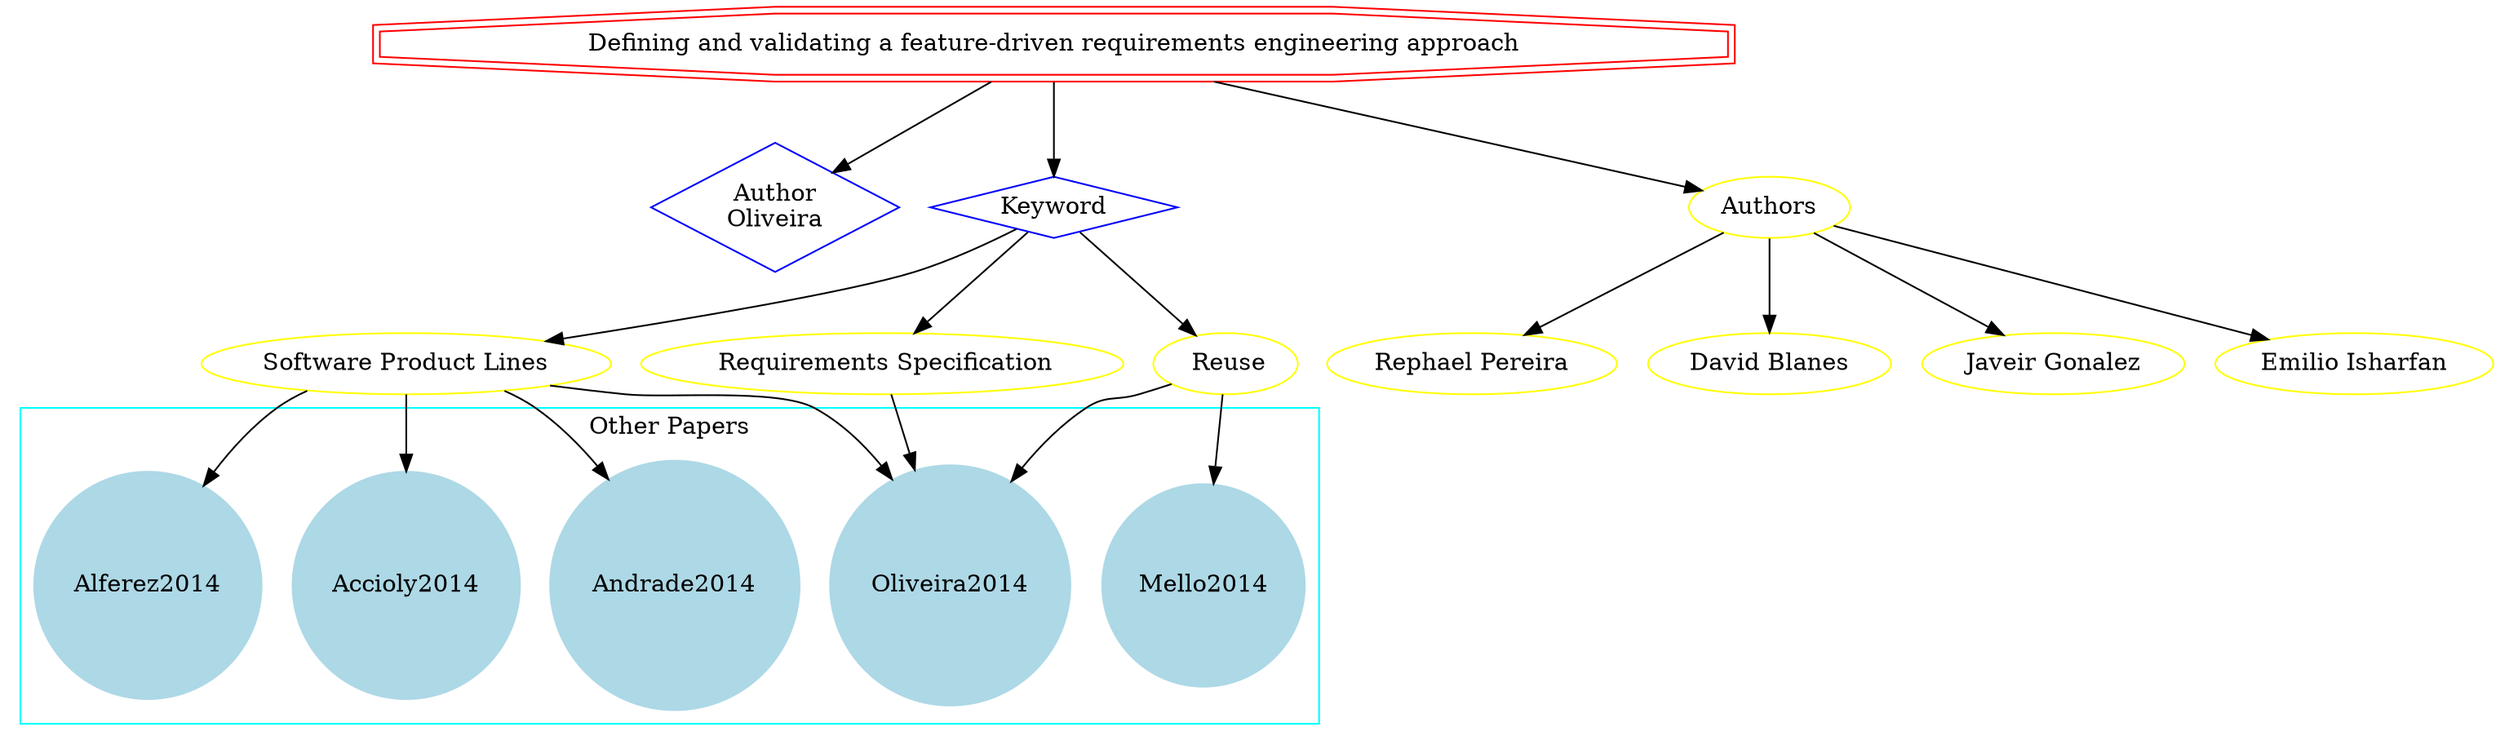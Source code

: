 strict digraph mind_map85 {
	node [color=red shape=doubleoctagon]
	"Defining and validating a feature-driven requirements engineering approach"
	node [color=blue shape=diamond]
	"Author
Oliveira"
	Keyword
	"Defining and validating a feature-driven requirements engineering approach" -> "Author
Oliveira"
	"Defining and validating a feature-driven requirements engineering approach" -> Keyword
	node [color=yellow shape=ellipse]
	"Software Product Lines"
	Keyword -> "Software Product Lines"
	" Requirements Specification"
	Keyword -> " Requirements Specification"
	" Reuse"
	Keyword -> " Reuse"
	subgraph cluster_0 {
		node [style=filled]
		node [color=lightblue shape=circle]
		label="Other Papers"
		color=cyan
		Oliveira2014
		Accioly2014
		Alferez2014
		Mello2014
		Andrade2014
	}
	"Software Product Lines" -> Oliveira2014
	"Software Product Lines" -> Accioly2014
	"Software Product Lines" -> Alferez2014
	"Software Product Lines" -> Andrade2014
	" Requirements Specification" -> Oliveira2014
	" Reuse" -> Oliveira2014
	" Reuse" -> Mello2014
	"Defining and validating a feature-driven requirements engineering approach" -> Authors
	Authors -> "Rephael Pereira"
	Authors -> "David Blanes"
	Authors -> "Javeir Gonalez"
	Authors -> "Emilio Isharfan"
}
